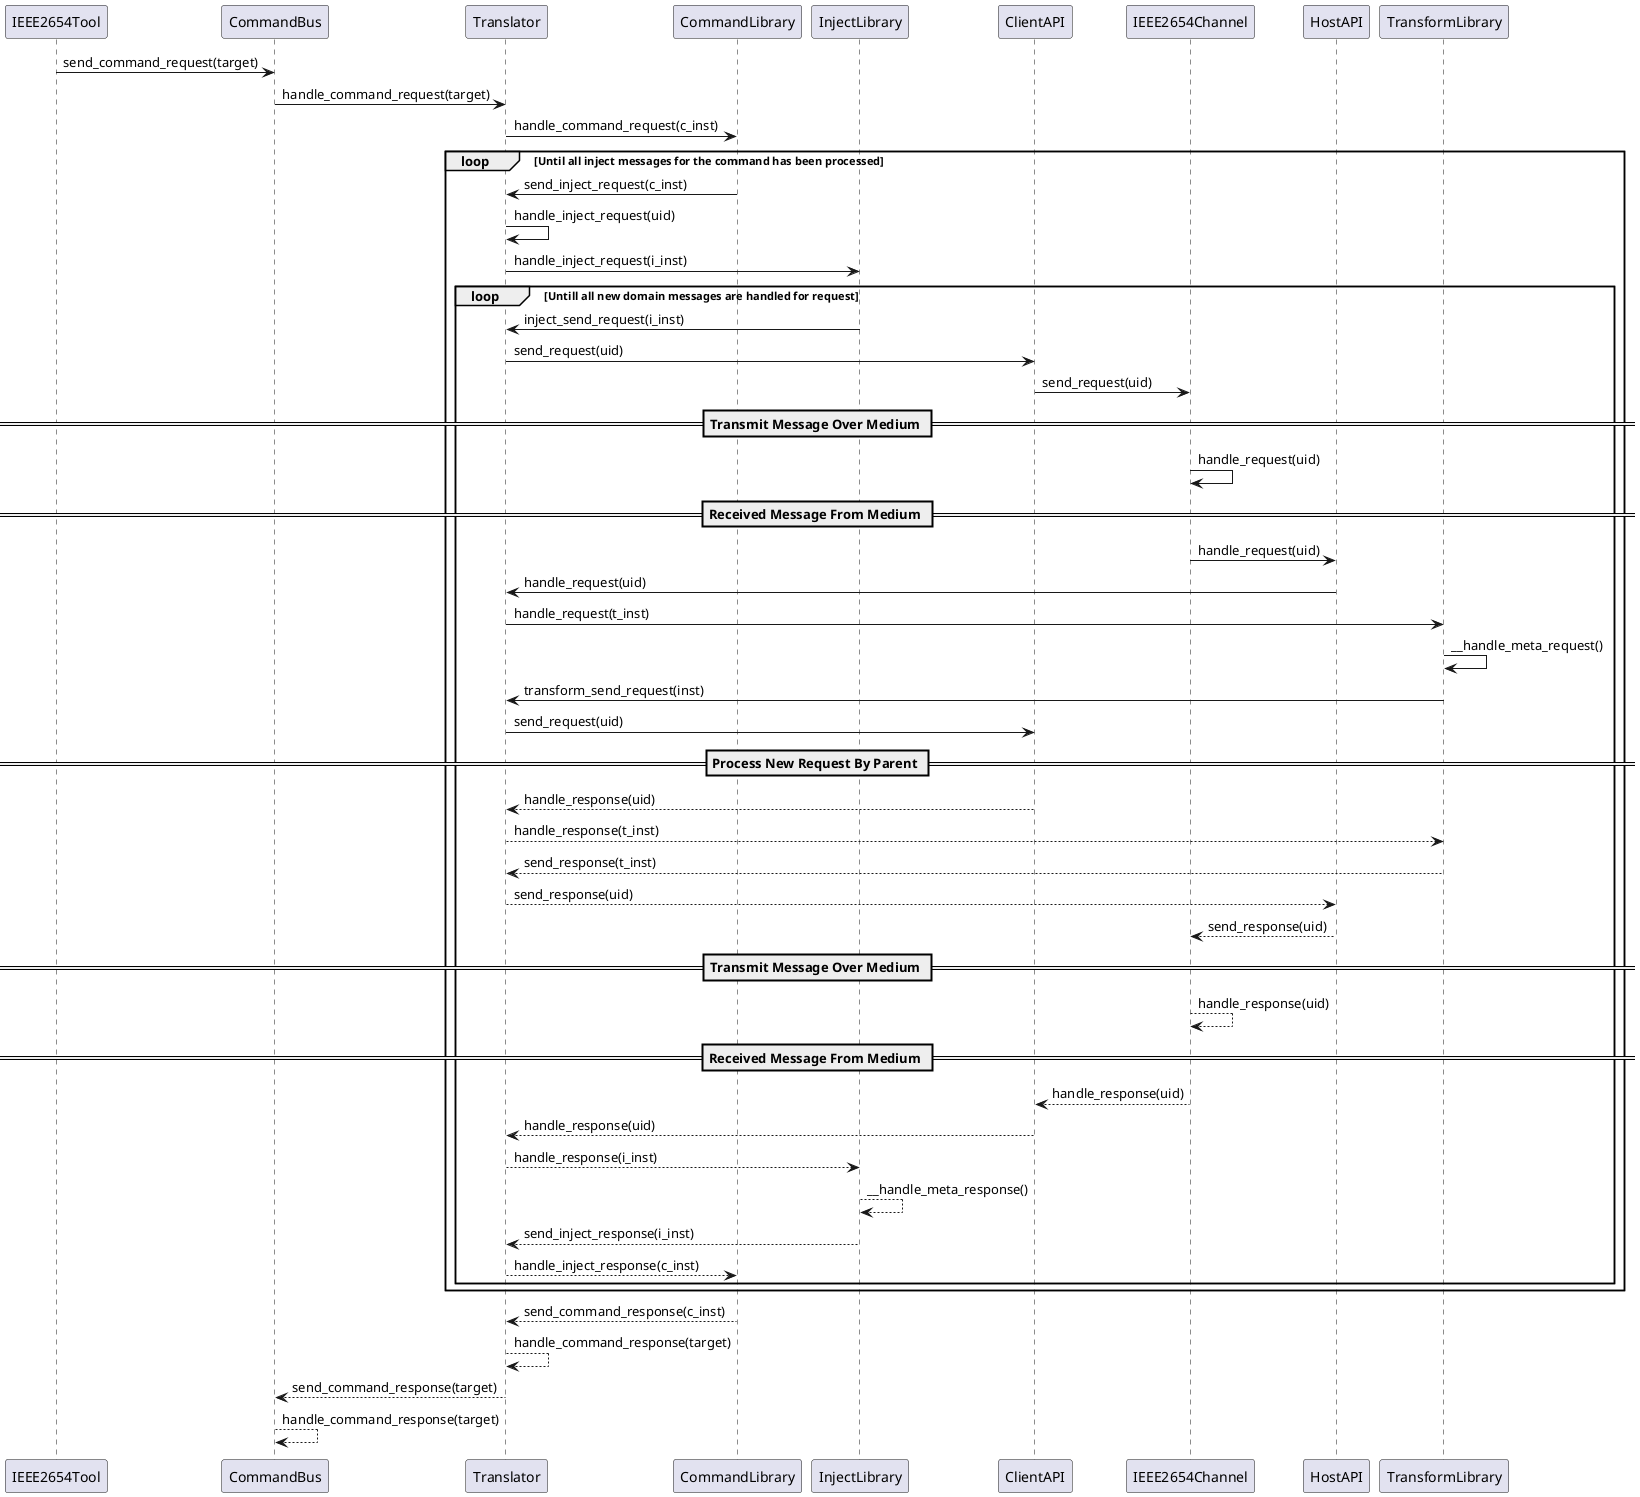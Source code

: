@startuml
IEEE2654Tool -> CommandBus: send_command_request(target)
CommandBus -> Translator: handle_command_request(target)
Translator -> CommandLibrary: handle_command_request(c_inst)
loop Until all inject messages for the command has been processed
    CommandLibrary -> Translator: send_inject_request(c_inst)
    Translator -> Translator: handle_inject_request(uid)
    Translator -> InjectLibrary: handle_inject_request(i_inst)
    loop Untill all new domain messages are handled for request
        InjectLibrary -> Translator: inject_send_request(i_inst)
        Translator -> ClientAPI: send_request(uid)
        ClientAPI -> IEEE2654Channel: send_request(uid)
        == Transmit Message Over Medium ==
        IEEE2654Channel -> IEEE2654Channel: handle_request(uid)
        == Received Message From Medium ==
        IEEE2654Channel -> HostAPI: handle_request(uid)
        HostAPI -> Translator: handle_request(uid)
        Translator -> TransformLibrary: handle_request(t_inst)
        TransformLibrary -> TransformLibrary: __handle_meta_request()
        TransformLibrary -> Translator: transform_send_request(inst)
        Translator -> ClientAPI: send_request(uid)
        == Process New Request By Parent ==
        ClientAPI --> Translator: handle_response(uid)
        Translator --> TransformLibrary: handle_response(t_inst)
        TransformLibrary --> Translator: send_response(t_inst)
        Translator --> HostAPI: send_response(uid)
        HostAPI --> IEEE2654Channel: send_response(uid)
        == Transmit Message Over Medium ==
        IEEE2654Channel --> IEEE2654Channel: handle_response(uid)
        == Received Message From Medium ==
        IEEE2654Channel --> ClientAPI: handle_response(uid)
        ClientAPI --> Translator: handle_response(uid)
        Translator --> InjectLibrary: handle_response(i_inst)
        InjectLibrary --> InjectLibrary: __handle_meta_response()
        InjectLibrary --> Translator: send_inject_response(i_inst)
        Translator --> CommandLibrary: handle_inject_response(c_inst)
    end
end
CommandLibrary --> Translator: send_command_response(c_inst)
Translator --> Translator: handle_command_response(target)
Translator --> CommandBus: send_command_response(target)
CommandBus --> CommandBus: handle_command_response(target)
@enduml
